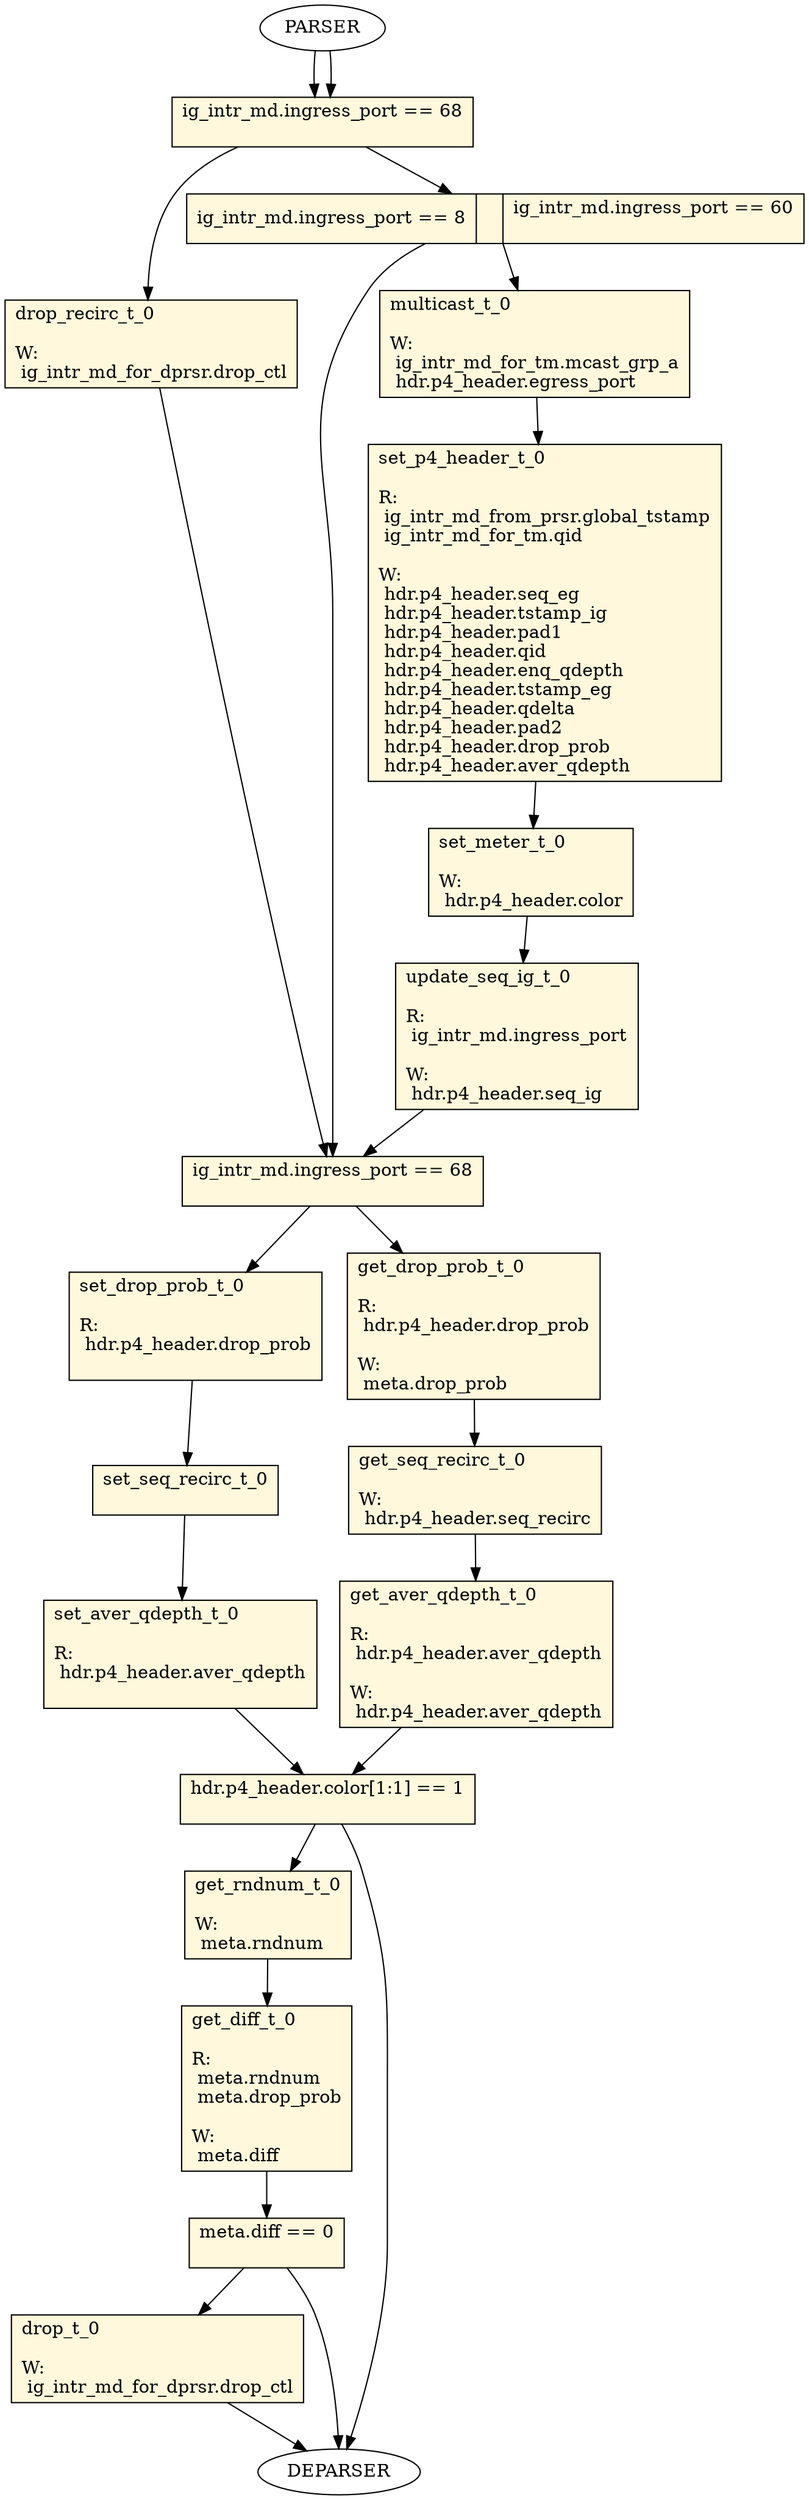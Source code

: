 digraph ingress {
cond_8 [ shape=record, style="filled", fillcolor=cornsilk, label="ig_intr_md.ingress_port == 68\l\l
 "];
drop_recirc_t_0 [ shape=record, style="filled", fillcolor=cornsilk, label="drop_recirc_t_0\l\l
W:\l
 ig_intr_md_for_dprsr.drop_ctl\l
 "];
cond_9 [ shape=record, style="filled", fillcolor=cornsilk, label="ig_intr_md.ingress_port == 8 || ig_intr_md.ingress_port == 60\l\l
 "];
cond_10 [ shape=record, style="filled", fillcolor=cornsilk, label="ig_intr_md.ingress_port == 68\l\l
 "];
multicast_t_0 [ shape=record, style="filled", fillcolor=cornsilk, label="multicast_t_0\l\l
W:\l
 ig_intr_md_for_tm.mcast_grp_a\l
 hdr.p4_header.egress_port\l
 "];
set_p4_header_t_0 [ shape=record, style="filled", fillcolor=cornsilk, label="set_p4_header_t_0\l\l
R:\l
 ig_intr_md_from_prsr.global_tstamp\l
 ig_intr_md_for_tm.qid\l
\lW:\l
 hdr.p4_header.seq_eg\l
 hdr.p4_header.tstamp_ig\l
 hdr.p4_header.pad1\l
 hdr.p4_header.qid\l
 hdr.p4_header.enq_qdepth\l
 hdr.p4_header.tstamp_eg\l
 hdr.p4_header.qdelta\l
 hdr.p4_header.pad2\l
 hdr.p4_header.drop_prob\l
 hdr.p4_header.aver_qdepth\l
 "];
set_meter_t_0 [ shape=record, style="filled", fillcolor=cornsilk, label="set_meter_t_0\l\l
W:\l
 hdr.p4_header.color\l
 "];
update_seq_ig_t_0 [ shape=record, style="filled", fillcolor=cornsilk, label="update_seq_ig_t_0\l\l
R:\l
 ig_intr_md.ingress_port\l
\lW:\l
 hdr.p4_header.seq_ig\l
 "];
set_drop_prob_t_0 [ shape=record, style="filled", fillcolor=cornsilk, label="set_drop_prob_t_0\l\l
R:\l
 hdr.p4_header.drop_prob\l
\l "];
get_drop_prob_t_0 [ shape=record, style="filled", fillcolor=cornsilk, label="get_drop_prob_t_0\l\l
R:\l
 hdr.p4_header.drop_prob\l
\lW:\l
 meta.drop_prob\l
 "];
set_seq_recirc_t_0 [ shape=record, style="filled", fillcolor=cornsilk, label="set_seq_recirc_t_0\l\l
 "];
set_aver_qdepth_t_0 [ shape=record, style="filled", fillcolor=cornsilk, label="set_aver_qdepth_t_0\l\l
R:\l
 hdr.p4_header.aver_qdepth\l
\l "];
cond_11 [ shape=record, style="filled", fillcolor=cornsilk, label="hdr.p4_header.color[1:1] == 1\l\l
 "];
get_seq_recirc_t_0 [ shape=record, style="filled", fillcolor=cornsilk, label="get_seq_recirc_t_0\l\l
W:\l
 hdr.p4_header.seq_recirc\l
 "];
get_aver_qdepth_t_0 [ shape=record, style="filled", fillcolor=cornsilk, label="get_aver_qdepth_t_0\l\l
R:\l
 hdr.p4_header.aver_qdepth\l
\lW:\l
 hdr.p4_header.aver_qdepth\l
 "];
get_rndnum_t_0 [ shape=record, style="filled", fillcolor=cornsilk, label="get_rndnum_t_0\l\l
W:\l
 meta.rndnum\l
 "];
get_diff_t_0 [ shape=record, style="filled", fillcolor=cornsilk, label="get_diff_t_0\l\l
R:\l
 meta.rndnum\l
 meta.drop_prob\l
\lW:\l
 meta.diff\l
 "];
cond_12 [ shape=record, style="filled", fillcolor=cornsilk, label="meta.diff == 0\l\l
 "];
drop_t_0 [ shape=record, style="filled", fillcolor=cornsilk, label="drop_t_0\l\l
W:\l
 ig_intr_md_for_dprsr.drop_ctl\l
 "];
    PARSER -> cond_8
    cond_8 -> drop_recirc_t_0
    PARSER -> cond_8
    cond_8 -> cond_9
    drop_recirc_t_0 -> cond_10
    cond_9 -> multicast_t_0
    cond_9 -> cond_10
    multicast_t_0 -> set_p4_header_t_0
    set_p4_header_t_0 -> set_meter_t_0
    set_meter_t_0 -> update_seq_ig_t_0
    update_seq_ig_t_0 -> cond_10
    cond_10 -> set_drop_prob_t_0
    cond_10 -> get_drop_prob_t_0
    set_drop_prob_t_0 -> set_seq_recirc_t_0
    set_seq_recirc_t_0 -> set_aver_qdepth_t_0
    set_aver_qdepth_t_0 -> cond_11
    get_drop_prob_t_0 -> get_seq_recirc_t_0
    get_seq_recirc_t_0 -> get_aver_qdepth_t_0
    get_aver_qdepth_t_0 -> cond_11
    cond_11 -> get_rndnum_t_0
    cond_11 -> DEPARSER
    get_rndnum_t_0 -> get_diff_t_0
    get_diff_t_0 -> cond_12
    cond_12 -> drop_t_0
    cond_12 -> DEPARSER
    drop_t_0 -> DEPARSER
}
